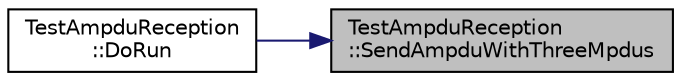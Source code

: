 digraph "TestAmpduReception::SendAmpduWithThreeMpdus"
{
 // LATEX_PDF_SIZE
  edge [fontname="Helvetica",fontsize="10",labelfontname="Helvetica",labelfontsize="10"];
  node [fontname="Helvetica",fontsize="10",shape=record];
  rankdir="RL";
  Node1 [label="TestAmpduReception\l::SendAmpduWithThreeMpdus",height=0.2,width=0.4,color="black", fillcolor="grey75", style="filled", fontcolor="black",tooltip="Send A-MPDU with 3 MPDUs of different size (i-th MSDU will have 100 bytes more than (i-1)-th)."];
  Node1 -> Node2 [dir="back",color="midnightblue",fontsize="10",style="solid",fontname="Helvetica"];
  Node2 [label="TestAmpduReception\l::DoRun",height=0.2,width=0.4,color="black", fillcolor="white", style="filled",URL="$class_test_ampdu_reception.html#aeb4f6e9143c9d43d54a8ab413b667995",tooltip="Implementation to actually run this TestCase."];
}
